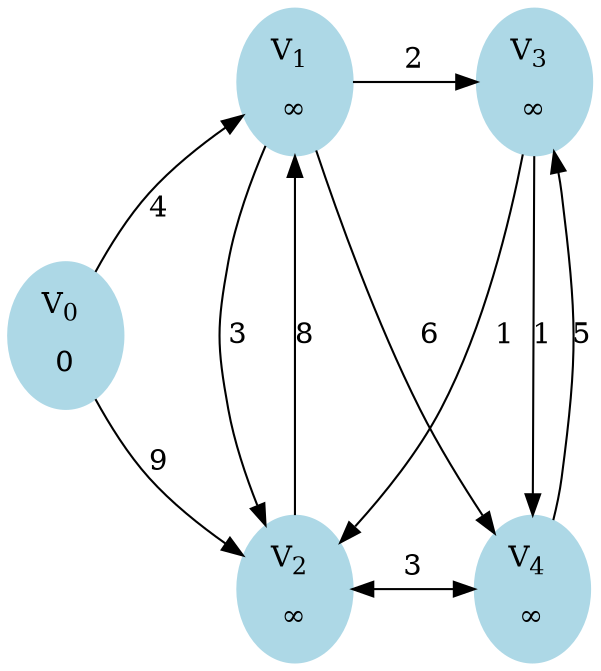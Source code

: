 /* Chapter 2 Exercise 7 Graph (a) */
digraph dijkstra {
  size = "10,10";
  rankdir = TB;
  node [color=lightblue, style=filled];

  "V0" [
    label = <V<SUB>0</SUB> <BR/><BR/>0>
  ];
  "V1" [
    label = <V<SUB>1</SUB> <BR/><BR/>&infin;>
  ];
  "V2" [
    label = <V<SUB>2</SUB> <BR/><BR/>&infin;>
  ];
  "V3" [
    label = <V<SUB>3</SUB> <BR/><BR/>&infin;>
  ];
  "V4" [
    label = <V<SUB>4</SUB> <BR/><BR/>&infin;>
  ];

  {rank=min; "V1" "V3"}
  {rank=same; "V0"}
  {rank=max; "V2" "V4"}

  "V0" -> "V1" [
    label = 4
  ];
  "V0" -> "V2" [
    label = 9
  ];
  "V1" -> "V2" [
    label = 3
  ];
  "V2" -> "V1" [
    label = 8
  ];
  "V1" -> "V3" [
    label = 2
  ];
  "V1" -> "V4" [
    label = 6
  ];
  "V2" -> "V4" [
    label = 3
    dir = both
  ];
  "V3" -> "V2" [
    label = 1
  ];
  "V3" -> "V4" [
    label = 1
  ];
  "V4" -> "V3" [
    label = 5
  ];
}
